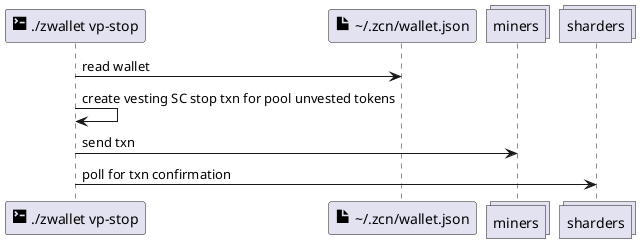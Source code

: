 @startuml
participant "<size:20><&terminal></size> ./zwallet vp-stop" as cli
participant "<size:20><&file></size> \~/.zcn/wallet.json" as wallet
collections miners
collections sharders

cli -> wallet: read wallet
cli -> cli: create vesting SC stop txn for pool unvested tokens
cli -> miners: send txn
cli -> sharders: poll for txn confirmation

@enduml